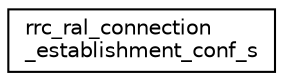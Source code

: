 digraph "Graphical Class Hierarchy"
{
 // LATEX_PDF_SIZE
  edge [fontname="Helvetica",fontsize="10",labelfontname="Helvetica",labelfontsize="10"];
  node [fontname="Helvetica",fontsize="10",shape=record];
  rankdir="LR";
  Node0 [label="rrc_ral_connection\l_establishment_conf_s",height=0.2,width=0.4,color="black", fillcolor="white", style="filled",URL="$structrrc__ral__connection__establishment__conf__s.html",tooltip=" "];
}

